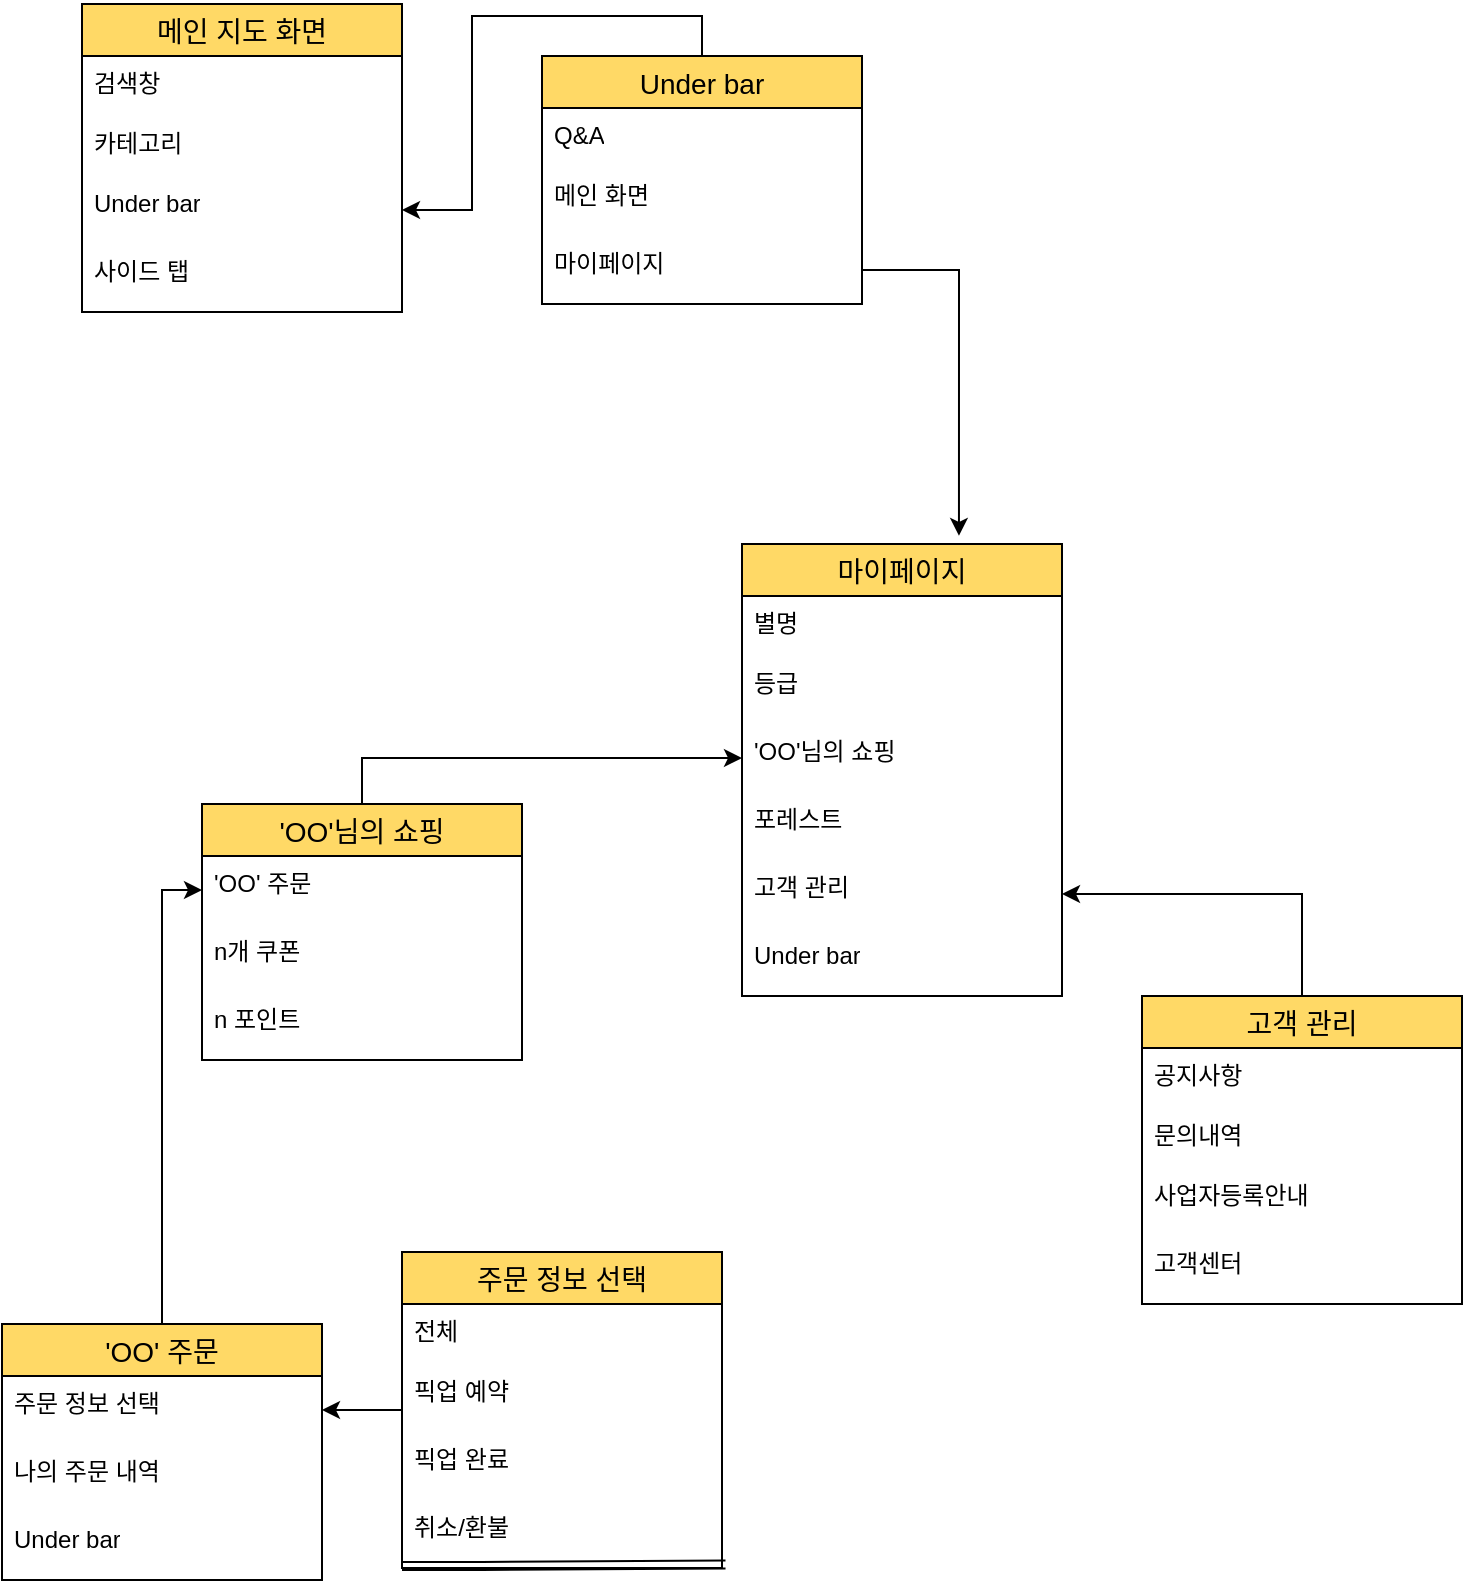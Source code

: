 <mxfile version="21.2.9" type="github">
  <diagram name="페이지-1" id="QLIUDPdh5m0sPUEWWd7F">
    <mxGraphModel dx="1236" dy="573" grid="1" gridSize="10" guides="1" tooltips="1" connect="1" arrows="1" fold="1" page="1" pageScale="1" pageWidth="827" pageHeight="1169" math="0" shadow="0">
      <root>
        <mxCell id="0" />
        <mxCell id="1" parent="0" />
        <mxCell id="VN8HdL8nJOwkPC6sOlO--3" value="메인 지도 화면" style="swimlane;fontStyle=0;childLayout=stackLayout;horizontal=1;startSize=26;horizontalStack=0;resizeParent=1;resizeParentMax=0;resizeLast=0;collapsible=1;marginBottom=0;align=center;fontSize=14;fillColor=#FFD966;" vertex="1" parent="1">
          <mxGeometry x="60" y="30" width="160" height="154" as="geometry">
            <mxRectangle x="100" y="260" width="100" height="30" as="alternateBounds" />
          </mxGeometry>
        </mxCell>
        <mxCell id="VN8HdL8nJOwkPC6sOlO--4" value="검색창" style="text;strokeColor=none;fillColor=none;spacingLeft=4;spacingRight=4;overflow=hidden;rotatable=0;points=[[0,0.5],[1,0.5]];portConstraint=eastwest;fontSize=12;whiteSpace=wrap;html=1;" vertex="1" parent="VN8HdL8nJOwkPC6sOlO--3">
          <mxGeometry y="26" width="160" height="30" as="geometry" />
        </mxCell>
        <mxCell id="VN8HdL8nJOwkPC6sOlO--5" value="카테고리" style="text;strokeColor=none;fillColor=none;spacingLeft=4;spacingRight=4;overflow=hidden;rotatable=0;points=[[0,0.5],[1,0.5]];portConstraint=eastwest;fontSize=12;whiteSpace=wrap;html=1;" vertex="1" parent="VN8HdL8nJOwkPC6sOlO--3">
          <mxGeometry y="56" width="160" height="30" as="geometry" />
        </mxCell>
        <mxCell id="VN8HdL8nJOwkPC6sOlO--6" value="Under bar" style="text;strokeColor=none;fillColor=none;spacingLeft=4;spacingRight=4;overflow=hidden;rotatable=0;points=[[0,0.5],[1,0.5]];portConstraint=eastwest;fontSize=12;whiteSpace=wrap;html=1;" vertex="1" parent="VN8HdL8nJOwkPC6sOlO--3">
          <mxGeometry y="86" width="160" height="34" as="geometry" />
        </mxCell>
        <mxCell id="VN8HdL8nJOwkPC6sOlO--10" value="사이드 탭" style="text;strokeColor=none;fillColor=none;spacingLeft=4;spacingRight=4;overflow=hidden;rotatable=0;points=[[0,0.5],[1,0.5]];portConstraint=eastwest;fontSize=12;whiteSpace=wrap;html=1;" vertex="1" parent="VN8HdL8nJOwkPC6sOlO--3">
          <mxGeometry y="120" width="160" height="34" as="geometry" />
        </mxCell>
        <mxCell id="VN8HdL8nJOwkPC6sOlO--12" value="마이페이지" style="swimlane;fontStyle=0;childLayout=stackLayout;horizontal=1;startSize=26;horizontalStack=0;resizeParent=1;resizeParentMax=0;resizeLast=0;collapsible=1;marginBottom=0;align=center;fontSize=14;fillColor=#FFD966;" vertex="1" parent="1">
          <mxGeometry x="390" y="300" width="160" height="226" as="geometry">
            <mxRectangle x="100" y="260" width="100" height="30" as="alternateBounds" />
          </mxGeometry>
        </mxCell>
        <mxCell id="VN8HdL8nJOwkPC6sOlO--14" value="별명" style="text;strokeColor=none;fillColor=none;spacingLeft=4;spacingRight=4;overflow=hidden;rotatable=0;points=[[0,0.5],[1,0.5]];portConstraint=eastwest;fontSize=12;whiteSpace=wrap;html=1;" vertex="1" parent="VN8HdL8nJOwkPC6sOlO--12">
          <mxGeometry y="26" width="160" height="30" as="geometry" />
        </mxCell>
        <mxCell id="VN8HdL8nJOwkPC6sOlO--15" value="등급" style="text;strokeColor=none;fillColor=none;spacingLeft=4;spacingRight=4;overflow=hidden;rotatable=0;points=[[0,0.5],[1,0.5]];portConstraint=eastwest;fontSize=12;whiteSpace=wrap;html=1;" vertex="1" parent="VN8HdL8nJOwkPC6sOlO--12">
          <mxGeometry y="56" width="160" height="34" as="geometry" />
        </mxCell>
        <mxCell id="VN8HdL8nJOwkPC6sOlO--16" value="&#39;OO&#39;님의 쇼핑" style="text;strokeColor=none;fillColor=none;spacingLeft=4;spacingRight=4;overflow=hidden;rotatable=0;points=[[0,0.5],[1,0.5]];portConstraint=eastwest;fontSize=12;whiteSpace=wrap;html=1;" vertex="1" parent="VN8HdL8nJOwkPC6sOlO--12">
          <mxGeometry y="90" width="160" height="34" as="geometry" />
        </mxCell>
        <mxCell id="VN8HdL8nJOwkPC6sOlO--17" value="포레스트" style="text;strokeColor=none;fillColor=none;spacingLeft=4;spacingRight=4;overflow=hidden;rotatable=0;points=[[0,0.5],[1,0.5]];portConstraint=eastwest;fontSize=12;whiteSpace=wrap;html=1;" vertex="1" parent="VN8HdL8nJOwkPC6sOlO--12">
          <mxGeometry y="124" width="160" height="34" as="geometry" />
        </mxCell>
        <mxCell id="VN8HdL8nJOwkPC6sOlO--18" value="고객 관리" style="text;strokeColor=none;fillColor=none;spacingLeft=4;spacingRight=4;overflow=hidden;rotatable=0;points=[[0,0.5],[1,0.5]];portConstraint=eastwest;fontSize=12;whiteSpace=wrap;html=1;" vertex="1" parent="VN8HdL8nJOwkPC6sOlO--12">
          <mxGeometry y="158" width="160" height="34" as="geometry" />
        </mxCell>
        <mxCell id="VN8HdL8nJOwkPC6sOlO--29" value="Under bar" style="text;strokeColor=none;fillColor=none;spacingLeft=4;spacingRight=4;overflow=hidden;rotatable=0;points=[[0,0.5],[1,0.5]];portConstraint=eastwest;fontSize=12;whiteSpace=wrap;html=1;" vertex="1" parent="VN8HdL8nJOwkPC6sOlO--12">
          <mxGeometry y="192" width="160" height="34" as="geometry" />
        </mxCell>
        <mxCell id="VN8HdL8nJOwkPC6sOlO--76" style="edgeStyle=orthogonalEdgeStyle;rounded=0;orthogonalLoop=1;jettySize=auto;html=1;entryX=1;entryY=0.5;entryDx=0;entryDy=0;" edge="1" parent="1" source="VN8HdL8nJOwkPC6sOlO--19" target="VN8HdL8nJOwkPC6sOlO--18">
          <mxGeometry relative="1" as="geometry" />
        </mxCell>
        <mxCell id="VN8HdL8nJOwkPC6sOlO--19" value="고객 관리" style="swimlane;fontStyle=0;childLayout=stackLayout;horizontal=1;startSize=26;horizontalStack=0;resizeParent=1;resizeParentMax=0;resizeLast=0;collapsible=1;marginBottom=0;align=center;fontSize=14;fillColor=#FFD966;" vertex="1" parent="1">
          <mxGeometry x="590" y="526" width="160" height="154" as="geometry">
            <mxRectangle x="100" y="260" width="100" height="30" as="alternateBounds" />
          </mxGeometry>
        </mxCell>
        <mxCell id="VN8HdL8nJOwkPC6sOlO--20" value="공지사항" style="text;strokeColor=none;fillColor=none;spacingLeft=4;spacingRight=4;overflow=hidden;rotatable=0;points=[[0,0.5],[1,0.5]];portConstraint=eastwest;fontSize=12;whiteSpace=wrap;html=1;" vertex="1" parent="VN8HdL8nJOwkPC6sOlO--19">
          <mxGeometry y="26" width="160" height="30" as="geometry" />
        </mxCell>
        <mxCell id="VN8HdL8nJOwkPC6sOlO--21" value="문의내역" style="text;strokeColor=none;fillColor=none;spacingLeft=4;spacingRight=4;overflow=hidden;rotatable=0;points=[[0,0.5],[1,0.5]];portConstraint=eastwest;fontSize=12;whiteSpace=wrap;html=1;" vertex="1" parent="VN8HdL8nJOwkPC6sOlO--19">
          <mxGeometry y="56" width="160" height="30" as="geometry" />
        </mxCell>
        <mxCell id="VN8HdL8nJOwkPC6sOlO--22" value="사업자등록안내" style="text;strokeColor=none;fillColor=none;spacingLeft=4;spacingRight=4;overflow=hidden;rotatable=0;points=[[0,0.5],[1,0.5]];portConstraint=eastwest;fontSize=12;whiteSpace=wrap;html=1;" vertex="1" parent="VN8HdL8nJOwkPC6sOlO--19">
          <mxGeometry y="86" width="160" height="34" as="geometry" />
        </mxCell>
        <mxCell id="VN8HdL8nJOwkPC6sOlO--23" value="고객센터" style="text;strokeColor=none;fillColor=none;spacingLeft=4;spacingRight=4;overflow=hidden;rotatable=0;points=[[0,0.5],[1,0.5]];portConstraint=eastwest;fontSize=12;whiteSpace=wrap;html=1;" vertex="1" parent="VN8HdL8nJOwkPC6sOlO--19">
          <mxGeometry y="120" width="160" height="34" as="geometry" />
        </mxCell>
        <mxCell id="VN8HdL8nJOwkPC6sOlO--47" style="edgeStyle=orthogonalEdgeStyle;rounded=0;orthogonalLoop=1;jettySize=auto;html=1;entryX=0;entryY=0.5;entryDx=0;entryDy=0;" edge="1" parent="1" source="VN8HdL8nJOwkPC6sOlO--38" target="VN8HdL8nJOwkPC6sOlO--16">
          <mxGeometry relative="1" as="geometry" />
        </mxCell>
        <mxCell id="VN8HdL8nJOwkPC6sOlO--38" value="&#39;OO&#39;님의 쇼핑" style="swimlane;fontStyle=0;childLayout=stackLayout;horizontal=1;startSize=26;horizontalStack=0;resizeParent=1;resizeParentMax=0;resizeLast=0;collapsible=1;marginBottom=0;align=center;fontSize=14;fillColor=#FFD966;" vertex="1" parent="1">
          <mxGeometry x="120" y="430" width="160" height="128" as="geometry">
            <mxRectangle x="100" y="260" width="100" height="30" as="alternateBounds" />
          </mxGeometry>
        </mxCell>
        <mxCell id="VN8HdL8nJOwkPC6sOlO--41" value="&#39;OO&#39; 주문" style="text;strokeColor=none;fillColor=none;spacingLeft=4;spacingRight=4;overflow=hidden;rotatable=0;points=[[0,0.5],[1,0.5]];portConstraint=eastwest;fontSize=12;whiteSpace=wrap;html=1;" vertex="1" parent="VN8HdL8nJOwkPC6sOlO--38">
          <mxGeometry y="26" width="160" height="34" as="geometry" />
        </mxCell>
        <mxCell id="VN8HdL8nJOwkPC6sOlO--42" value="n개 쿠폰" style="text;strokeColor=none;fillColor=none;spacingLeft=4;spacingRight=4;overflow=hidden;rotatable=0;points=[[0,0.5],[1,0.5]];portConstraint=eastwest;fontSize=12;whiteSpace=wrap;html=1;" vertex="1" parent="VN8HdL8nJOwkPC6sOlO--38">
          <mxGeometry y="60" width="160" height="34" as="geometry" />
        </mxCell>
        <mxCell id="VN8HdL8nJOwkPC6sOlO--43" value="n 포인트" style="text;strokeColor=none;fillColor=none;spacingLeft=4;spacingRight=4;overflow=hidden;rotatable=0;points=[[0,0.5],[1,0.5]];portConstraint=eastwest;fontSize=12;whiteSpace=wrap;html=1;" vertex="1" parent="VN8HdL8nJOwkPC6sOlO--38">
          <mxGeometry y="94" width="160" height="34" as="geometry" />
        </mxCell>
        <mxCell id="VN8HdL8nJOwkPC6sOlO--56" style="edgeStyle=orthogonalEdgeStyle;rounded=0;orthogonalLoop=1;jettySize=auto;html=1;exitX=0.5;exitY=0;exitDx=0;exitDy=0;entryX=1;entryY=0.5;entryDx=0;entryDy=0;" edge="1" parent="1" source="VN8HdL8nJOwkPC6sOlO--48" target="VN8HdL8nJOwkPC6sOlO--6">
          <mxGeometry relative="1" as="geometry" />
        </mxCell>
        <mxCell id="VN8HdL8nJOwkPC6sOlO--48" value="Under bar" style="swimlane;fontStyle=0;childLayout=stackLayout;horizontal=1;startSize=26;horizontalStack=0;resizeParent=1;resizeParentMax=0;resizeLast=0;collapsible=1;marginBottom=0;align=center;fontSize=14;fillColor=#FFD966;" vertex="1" parent="1">
          <mxGeometry x="290" y="56" width="160" height="124" as="geometry">
            <mxRectangle x="100" y="260" width="100" height="30" as="alternateBounds" />
          </mxGeometry>
        </mxCell>
        <mxCell id="VN8HdL8nJOwkPC6sOlO--49" value="Q&amp;amp;A" style="text;strokeColor=none;fillColor=none;spacingLeft=4;spacingRight=4;overflow=hidden;rotatable=0;points=[[0,0.5],[1,0.5]];portConstraint=eastwest;fontSize=12;whiteSpace=wrap;html=1;" vertex="1" parent="VN8HdL8nJOwkPC6sOlO--48">
          <mxGeometry y="26" width="160" height="30" as="geometry" />
        </mxCell>
        <mxCell id="VN8HdL8nJOwkPC6sOlO--50" value="메인 화면" style="text;strokeColor=none;fillColor=none;spacingLeft=4;spacingRight=4;overflow=hidden;rotatable=0;points=[[0,0.5],[1,0.5]];portConstraint=eastwest;fontSize=12;whiteSpace=wrap;html=1;" vertex="1" parent="VN8HdL8nJOwkPC6sOlO--48">
          <mxGeometry y="56" width="160" height="34" as="geometry" />
        </mxCell>
        <mxCell id="VN8HdL8nJOwkPC6sOlO--51" value="마이페이지" style="text;strokeColor=none;fillColor=none;spacingLeft=4;spacingRight=4;overflow=hidden;rotatable=0;points=[[0,0.5],[1,0.5]];portConstraint=eastwest;fontSize=12;whiteSpace=wrap;html=1;" vertex="1" parent="VN8HdL8nJOwkPC6sOlO--48">
          <mxGeometry y="90" width="160" height="34" as="geometry" />
        </mxCell>
        <mxCell id="VN8HdL8nJOwkPC6sOlO--57" style="edgeStyle=orthogonalEdgeStyle;rounded=0;orthogonalLoop=1;jettySize=auto;html=1;entryX=0.678;entryY=-0.018;entryDx=0;entryDy=0;entryPerimeter=0;" edge="1" parent="1" source="VN8HdL8nJOwkPC6sOlO--51" target="VN8HdL8nJOwkPC6sOlO--12">
          <mxGeometry relative="1" as="geometry" />
        </mxCell>
        <mxCell id="VN8HdL8nJOwkPC6sOlO--72" style="edgeStyle=orthogonalEdgeStyle;rounded=0;orthogonalLoop=1;jettySize=auto;html=1;entryX=1;entryY=0.5;entryDx=0;entryDy=0;" edge="1" parent="1" source="VN8HdL8nJOwkPC6sOlO--58" target="VN8HdL8nJOwkPC6sOlO--67">
          <mxGeometry relative="1" as="geometry" />
        </mxCell>
        <mxCell id="VN8HdL8nJOwkPC6sOlO--58" value="주문 정보 선택" style="swimlane;fontStyle=0;childLayout=stackLayout;horizontal=1;startSize=26;horizontalStack=0;resizeParent=1;resizeParentMax=0;resizeLast=0;collapsible=1;marginBottom=0;align=center;fontSize=14;fillColor=#FFD966;" vertex="1" parent="1">
          <mxGeometry x="220" y="654" width="160" height="158" as="geometry">
            <mxRectangle x="100" y="260" width="100" height="30" as="alternateBounds" />
          </mxGeometry>
        </mxCell>
        <mxCell id="VN8HdL8nJOwkPC6sOlO--59" value="전체&lt;span style=&quot;white-space: pre;&quot;&gt;	&lt;/span&gt;&lt;br&gt;&lt;br&gt;" style="text;strokeColor=none;fillColor=none;spacingLeft=4;spacingRight=4;overflow=hidden;rotatable=0;points=[[0,0.5],[1,0.5]];portConstraint=eastwest;fontSize=12;whiteSpace=wrap;html=1;" vertex="1" parent="VN8HdL8nJOwkPC6sOlO--58">
          <mxGeometry y="26" width="160" height="30" as="geometry" />
        </mxCell>
        <mxCell id="VN8HdL8nJOwkPC6sOlO--60" value="픽업 예약" style="text;strokeColor=none;fillColor=none;spacingLeft=4;spacingRight=4;overflow=hidden;rotatable=0;points=[[0,0.5],[1,0.5]];portConstraint=eastwest;fontSize=12;whiteSpace=wrap;html=1;" vertex="1" parent="VN8HdL8nJOwkPC6sOlO--58">
          <mxGeometry y="56" width="160" height="34" as="geometry" />
        </mxCell>
        <mxCell id="VN8HdL8nJOwkPC6sOlO--61" value="픽업 완료" style="text;strokeColor=none;fillColor=none;spacingLeft=4;spacingRight=4;overflow=hidden;rotatable=0;points=[[0,0.5],[1,0.5]];portConstraint=eastwest;fontSize=12;whiteSpace=wrap;html=1;" vertex="1" parent="VN8HdL8nJOwkPC6sOlO--58">
          <mxGeometry y="90" width="160" height="34" as="geometry" />
        </mxCell>
        <mxCell id="VN8HdL8nJOwkPC6sOlO--62" value="취소/환불" style="text;strokeColor=none;fillColor=none;spacingLeft=4;spacingRight=4;overflow=hidden;rotatable=0;points=[[0,0.5],[1,0.5]];portConstraint=eastwest;fontSize=12;whiteSpace=wrap;html=1;" vertex="1" parent="VN8HdL8nJOwkPC6sOlO--58">
          <mxGeometry y="124" width="160" height="34" as="geometry" />
        </mxCell>
        <mxCell id="VN8HdL8nJOwkPC6sOlO--75" value="" style="shape=link;html=1;rounded=0;entryX=1.011;entryY=0.949;entryDx=0;entryDy=0;entryPerimeter=0;" edge="1" parent="VN8HdL8nJOwkPC6sOlO--58" target="VN8HdL8nJOwkPC6sOlO--62">
          <mxGeometry width="100" relative="1" as="geometry">
            <mxPoint y="157" as="sourcePoint" />
            <mxPoint x="100" y="157" as="targetPoint" />
            <Array as="points">
              <mxPoint x="40" y="157" />
            </Array>
          </mxGeometry>
        </mxCell>
        <mxCell id="VN8HdL8nJOwkPC6sOlO--73" style="edgeStyle=orthogonalEdgeStyle;rounded=0;orthogonalLoop=1;jettySize=auto;html=1;entryX=0;entryY=0.5;entryDx=0;entryDy=0;" edge="1" parent="1" source="VN8HdL8nJOwkPC6sOlO--65" target="VN8HdL8nJOwkPC6sOlO--41">
          <mxGeometry relative="1" as="geometry" />
        </mxCell>
        <mxCell id="VN8HdL8nJOwkPC6sOlO--65" value="&#39;OO&#39; 주문" style="swimlane;fontStyle=0;childLayout=stackLayout;horizontal=1;startSize=26;horizontalStack=0;resizeParent=1;resizeParentMax=0;resizeLast=0;collapsible=1;marginBottom=0;align=center;fontSize=14;fillColor=#FFD966;" vertex="1" parent="1">
          <mxGeometry x="20" y="690" width="160" height="128" as="geometry">
            <mxRectangle x="100" y="260" width="100" height="30" as="alternateBounds" />
          </mxGeometry>
        </mxCell>
        <mxCell id="VN8HdL8nJOwkPC6sOlO--67" value="주문 정보 선택" style="text;strokeColor=none;fillColor=none;spacingLeft=4;spacingRight=4;overflow=hidden;rotatable=0;points=[[0,0.5],[1,0.5]];portConstraint=eastwest;fontSize=12;whiteSpace=wrap;html=1;" vertex="1" parent="VN8HdL8nJOwkPC6sOlO--65">
          <mxGeometry y="26" width="160" height="34" as="geometry" />
        </mxCell>
        <mxCell id="VN8HdL8nJOwkPC6sOlO--68" value="나의 주문 내역" style="text;strokeColor=none;fillColor=none;spacingLeft=4;spacingRight=4;overflow=hidden;rotatable=0;points=[[0,0.5],[1,0.5]];portConstraint=eastwest;fontSize=12;whiteSpace=wrap;html=1;" vertex="1" parent="VN8HdL8nJOwkPC6sOlO--65">
          <mxGeometry y="60" width="160" height="34" as="geometry" />
        </mxCell>
        <mxCell id="VN8HdL8nJOwkPC6sOlO--71" value="Under bar" style="text;strokeColor=none;fillColor=none;spacingLeft=4;spacingRight=4;overflow=hidden;rotatable=0;points=[[0,0.5],[1,0.5]];portConstraint=eastwest;fontSize=12;whiteSpace=wrap;html=1;" vertex="1" parent="VN8HdL8nJOwkPC6sOlO--65">
          <mxGeometry y="94" width="160" height="34" as="geometry" />
        </mxCell>
      </root>
    </mxGraphModel>
  </diagram>
</mxfile>
